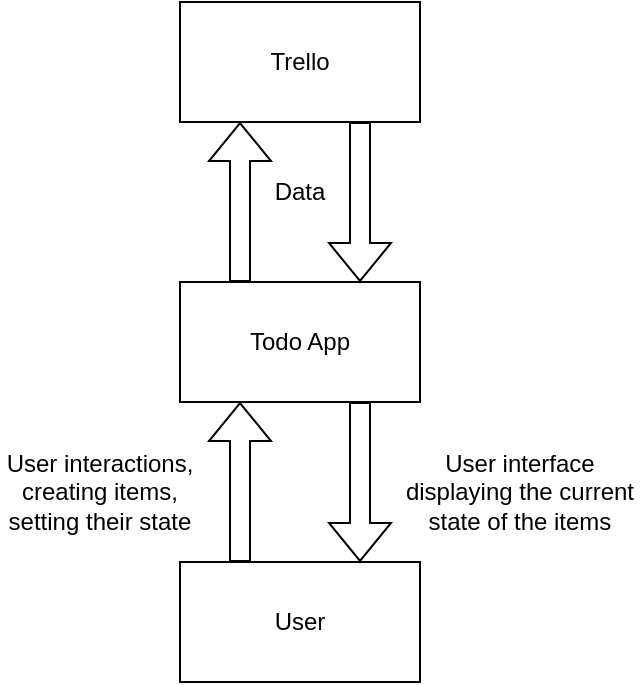 <mxfile version="20.0.1" type="device"><diagram id="Csx9uzvsilIUr98XsE9-" name="Page-1"><mxGraphModel dx="1038" dy="585" grid="1" gridSize="10" guides="1" tooltips="1" connect="1" arrows="1" fold="1" page="1" pageScale="1" pageWidth="827" pageHeight="1169" math="0" shadow="0"><root><mxCell id="0"/><mxCell id="1" parent="0"/><mxCell id="RwapigWvLwxj0s-QjXCa-1" value="Todo App" style="rounded=0;whiteSpace=wrap;html=1;" vertex="1" parent="1"><mxGeometry x="340" y="280" width="120" height="60" as="geometry"/></mxCell><mxCell id="RwapigWvLwxj0s-QjXCa-2" value="Trello" style="rounded=0;whiteSpace=wrap;html=1;" vertex="1" parent="1"><mxGeometry x="340" y="140" width="120" height="60" as="geometry"/></mxCell><mxCell id="RwapigWvLwxj0s-QjXCa-3" value="User" style="rounded=0;whiteSpace=wrap;html=1;" vertex="1" parent="1"><mxGeometry x="340" y="420" width="120" height="60" as="geometry"/></mxCell><mxCell id="RwapigWvLwxj0s-QjXCa-4" value="" style="shape=flexArrow;endArrow=classic;html=1;rounded=0;exitX=0.25;exitY=0;exitDx=0;exitDy=0;entryX=0.25;entryY=1;entryDx=0;entryDy=0;" edge="1" parent="1" source="RwapigWvLwxj0s-QjXCa-3" target="RwapigWvLwxj0s-QjXCa-1"><mxGeometry width="50" height="50" relative="1" as="geometry"><mxPoint x="390" y="360" as="sourcePoint"/><mxPoint x="440" y="310" as="targetPoint"/></mxGeometry></mxCell><mxCell id="RwapigWvLwxj0s-QjXCa-5" value="" style="shape=flexArrow;endArrow=classic;html=1;rounded=0;exitX=0.75;exitY=1;exitDx=0;exitDy=0;entryX=0.75;entryY=0;entryDx=0;entryDy=0;" edge="1" parent="1" source="RwapigWvLwxj0s-QjXCa-1" target="RwapigWvLwxj0s-QjXCa-3"><mxGeometry width="50" height="50" relative="1" as="geometry"><mxPoint x="390" y="360" as="sourcePoint"/><mxPoint x="440" y="310" as="targetPoint"/></mxGeometry></mxCell><mxCell id="RwapigWvLwxj0s-QjXCa-6" value="" style="shape=flexArrow;endArrow=classic;html=1;rounded=0;exitX=0.25;exitY=0;exitDx=0;exitDy=0;entryX=0.25;entryY=1;entryDx=0;entryDy=0;" edge="1" parent="1" source="RwapigWvLwxj0s-QjXCa-1" target="RwapigWvLwxj0s-QjXCa-2"><mxGeometry width="50" height="50" relative="1" as="geometry"><mxPoint x="260" y="280" as="sourcePoint"/><mxPoint x="310" y="230" as="targetPoint"/></mxGeometry></mxCell><mxCell id="RwapigWvLwxj0s-QjXCa-7" value="" style="shape=flexArrow;endArrow=classic;html=1;rounded=0;exitX=0.75;exitY=1;exitDx=0;exitDy=0;entryX=0.75;entryY=0;entryDx=0;entryDy=0;" edge="1" parent="1" source="RwapigWvLwxj0s-QjXCa-2" target="RwapigWvLwxj0s-QjXCa-1"><mxGeometry width="50" height="50" relative="1" as="geometry"><mxPoint x="510" y="260" as="sourcePoint"/><mxPoint x="560" y="210" as="targetPoint"/></mxGeometry></mxCell><mxCell id="RwapigWvLwxj0s-QjXCa-8" value="Data" style="text;html=1;strokeColor=none;fillColor=none;align=center;verticalAlign=middle;whiteSpace=wrap;rounded=0;" vertex="1" parent="1"><mxGeometry x="370" y="220" width="60" height="30" as="geometry"/></mxCell><mxCell id="RwapigWvLwxj0s-QjXCa-11" value="User interactions, creating items, setting their state" style="text;html=1;strokeColor=none;fillColor=none;align=center;verticalAlign=middle;whiteSpace=wrap;rounded=0;" vertex="1" parent="1"><mxGeometry x="250" y="370" width="100" height="30" as="geometry"/></mxCell><mxCell id="RwapigWvLwxj0s-QjXCa-12" value="User interface displaying the current state of the items" style="text;html=1;strokeColor=none;fillColor=none;align=center;verticalAlign=middle;whiteSpace=wrap;rounded=0;" vertex="1" parent="1"><mxGeometry x="450" y="370" width="120" height="30" as="geometry"/></mxCell></root></mxGraphModel></diagram></mxfile>